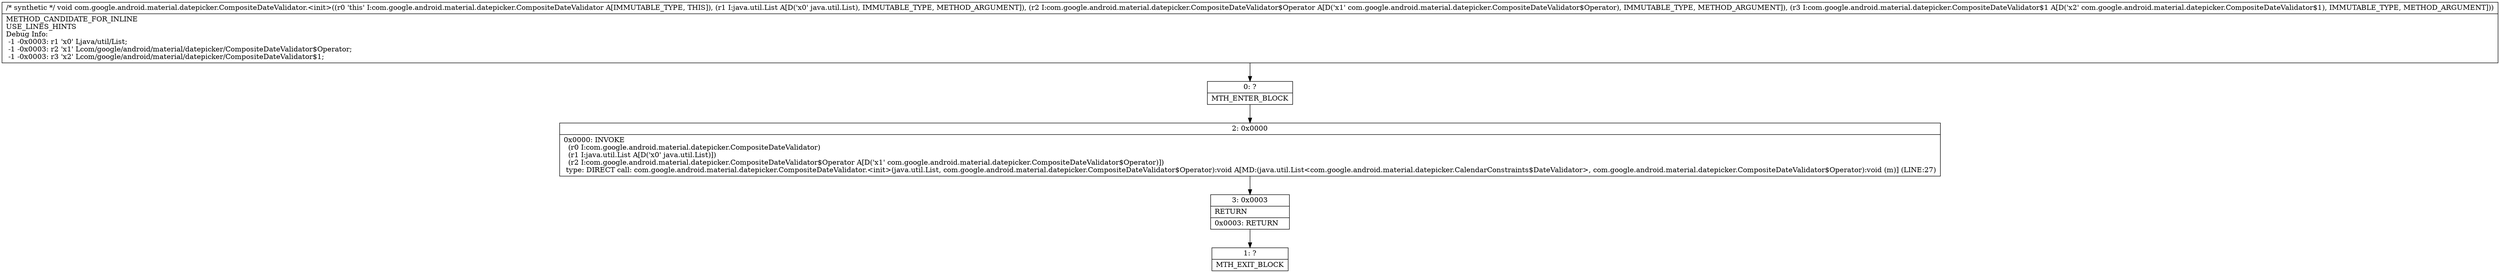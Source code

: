 digraph "CFG forcom.google.android.material.datepicker.CompositeDateValidator.\<init\>(Ljava\/util\/List;Lcom\/google\/android\/material\/datepicker\/CompositeDateValidator$Operator;Lcom\/google\/android\/material\/datepicker\/CompositeDateValidator$1;)V" {
Node_0 [shape=record,label="{0\:\ ?|MTH_ENTER_BLOCK\l}"];
Node_2 [shape=record,label="{2\:\ 0x0000|0x0000: INVOKE  \l  (r0 I:com.google.android.material.datepicker.CompositeDateValidator)\l  (r1 I:java.util.List A[D('x0' java.util.List)])\l  (r2 I:com.google.android.material.datepicker.CompositeDateValidator$Operator A[D('x1' com.google.android.material.datepicker.CompositeDateValidator$Operator)])\l type: DIRECT call: com.google.android.material.datepicker.CompositeDateValidator.\<init\>(java.util.List, com.google.android.material.datepicker.CompositeDateValidator$Operator):void A[MD:(java.util.List\<com.google.android.material.datepicker.CalendarConstraints$DateValidator\>, com.google.android.material.datepicker.CompositeDateValidator$Operator):void (m)] (LINE:27)\l}"];
Node_3 [shape=record,label="{3\:\ 0x0003|RETURN\l|0x0003: RETURN   \l}"];
Node_1 [shape=record,label="{1\:\ ?|MTH_EXIT_BLOCK\l}"];
MethodNode[shape=record,label="{\/* synthetic *\/ void com.google.android.material.datepicker.CompositeDateValidator.\<init\>((r0 'this' I:com.google.android.material.datepicker.CompositeDateValidator A[IMMUTABLE_TYPE, THIS]), (r1 I:java.util.List A[D('x0' java.util.List), IMMUTABLE_TYPE, METHOD_ARGUMENT]), (r2 I:com.google.android.material.datepicker.CompositeDateValidator$Operator A[D('x1' com.google.android.material.datepicker.CompositeDateValidator$Operator), IMMUTABLE_TYPE, METHOD_ARGUMENT]), (r3 I:com.google.android.material.datepicker.CompositeDateValidator$1 A[D('x2' com.google.android.material.datepicker.CompositeDateValidator$1), IMMUTABLE_TYPE, METHOD_ARGUMENT]))  | METHOD_CANDIDATE_FOR_INLINE\lUSE_LINES_HINTS\lDebug Info:\l  \-1 \-0x0003: r1 'x0' Ljava\/util\/List;\l  \-1 \-0x0003: r2 'x1' Lcom\/google\/android\/material\/datepicker\/CompositeDateValidator$Operator;\l  \-1 \-0x0003: r3 'x2' Lcom\/google\/android\/material\/datepicker\/CompositeDateValidator$1;\l}"];
MethodNode -> Node_0;Node_0 -> Node_2;
Node_2 -> Node_3;
Node_3 -> Node_1;
}


